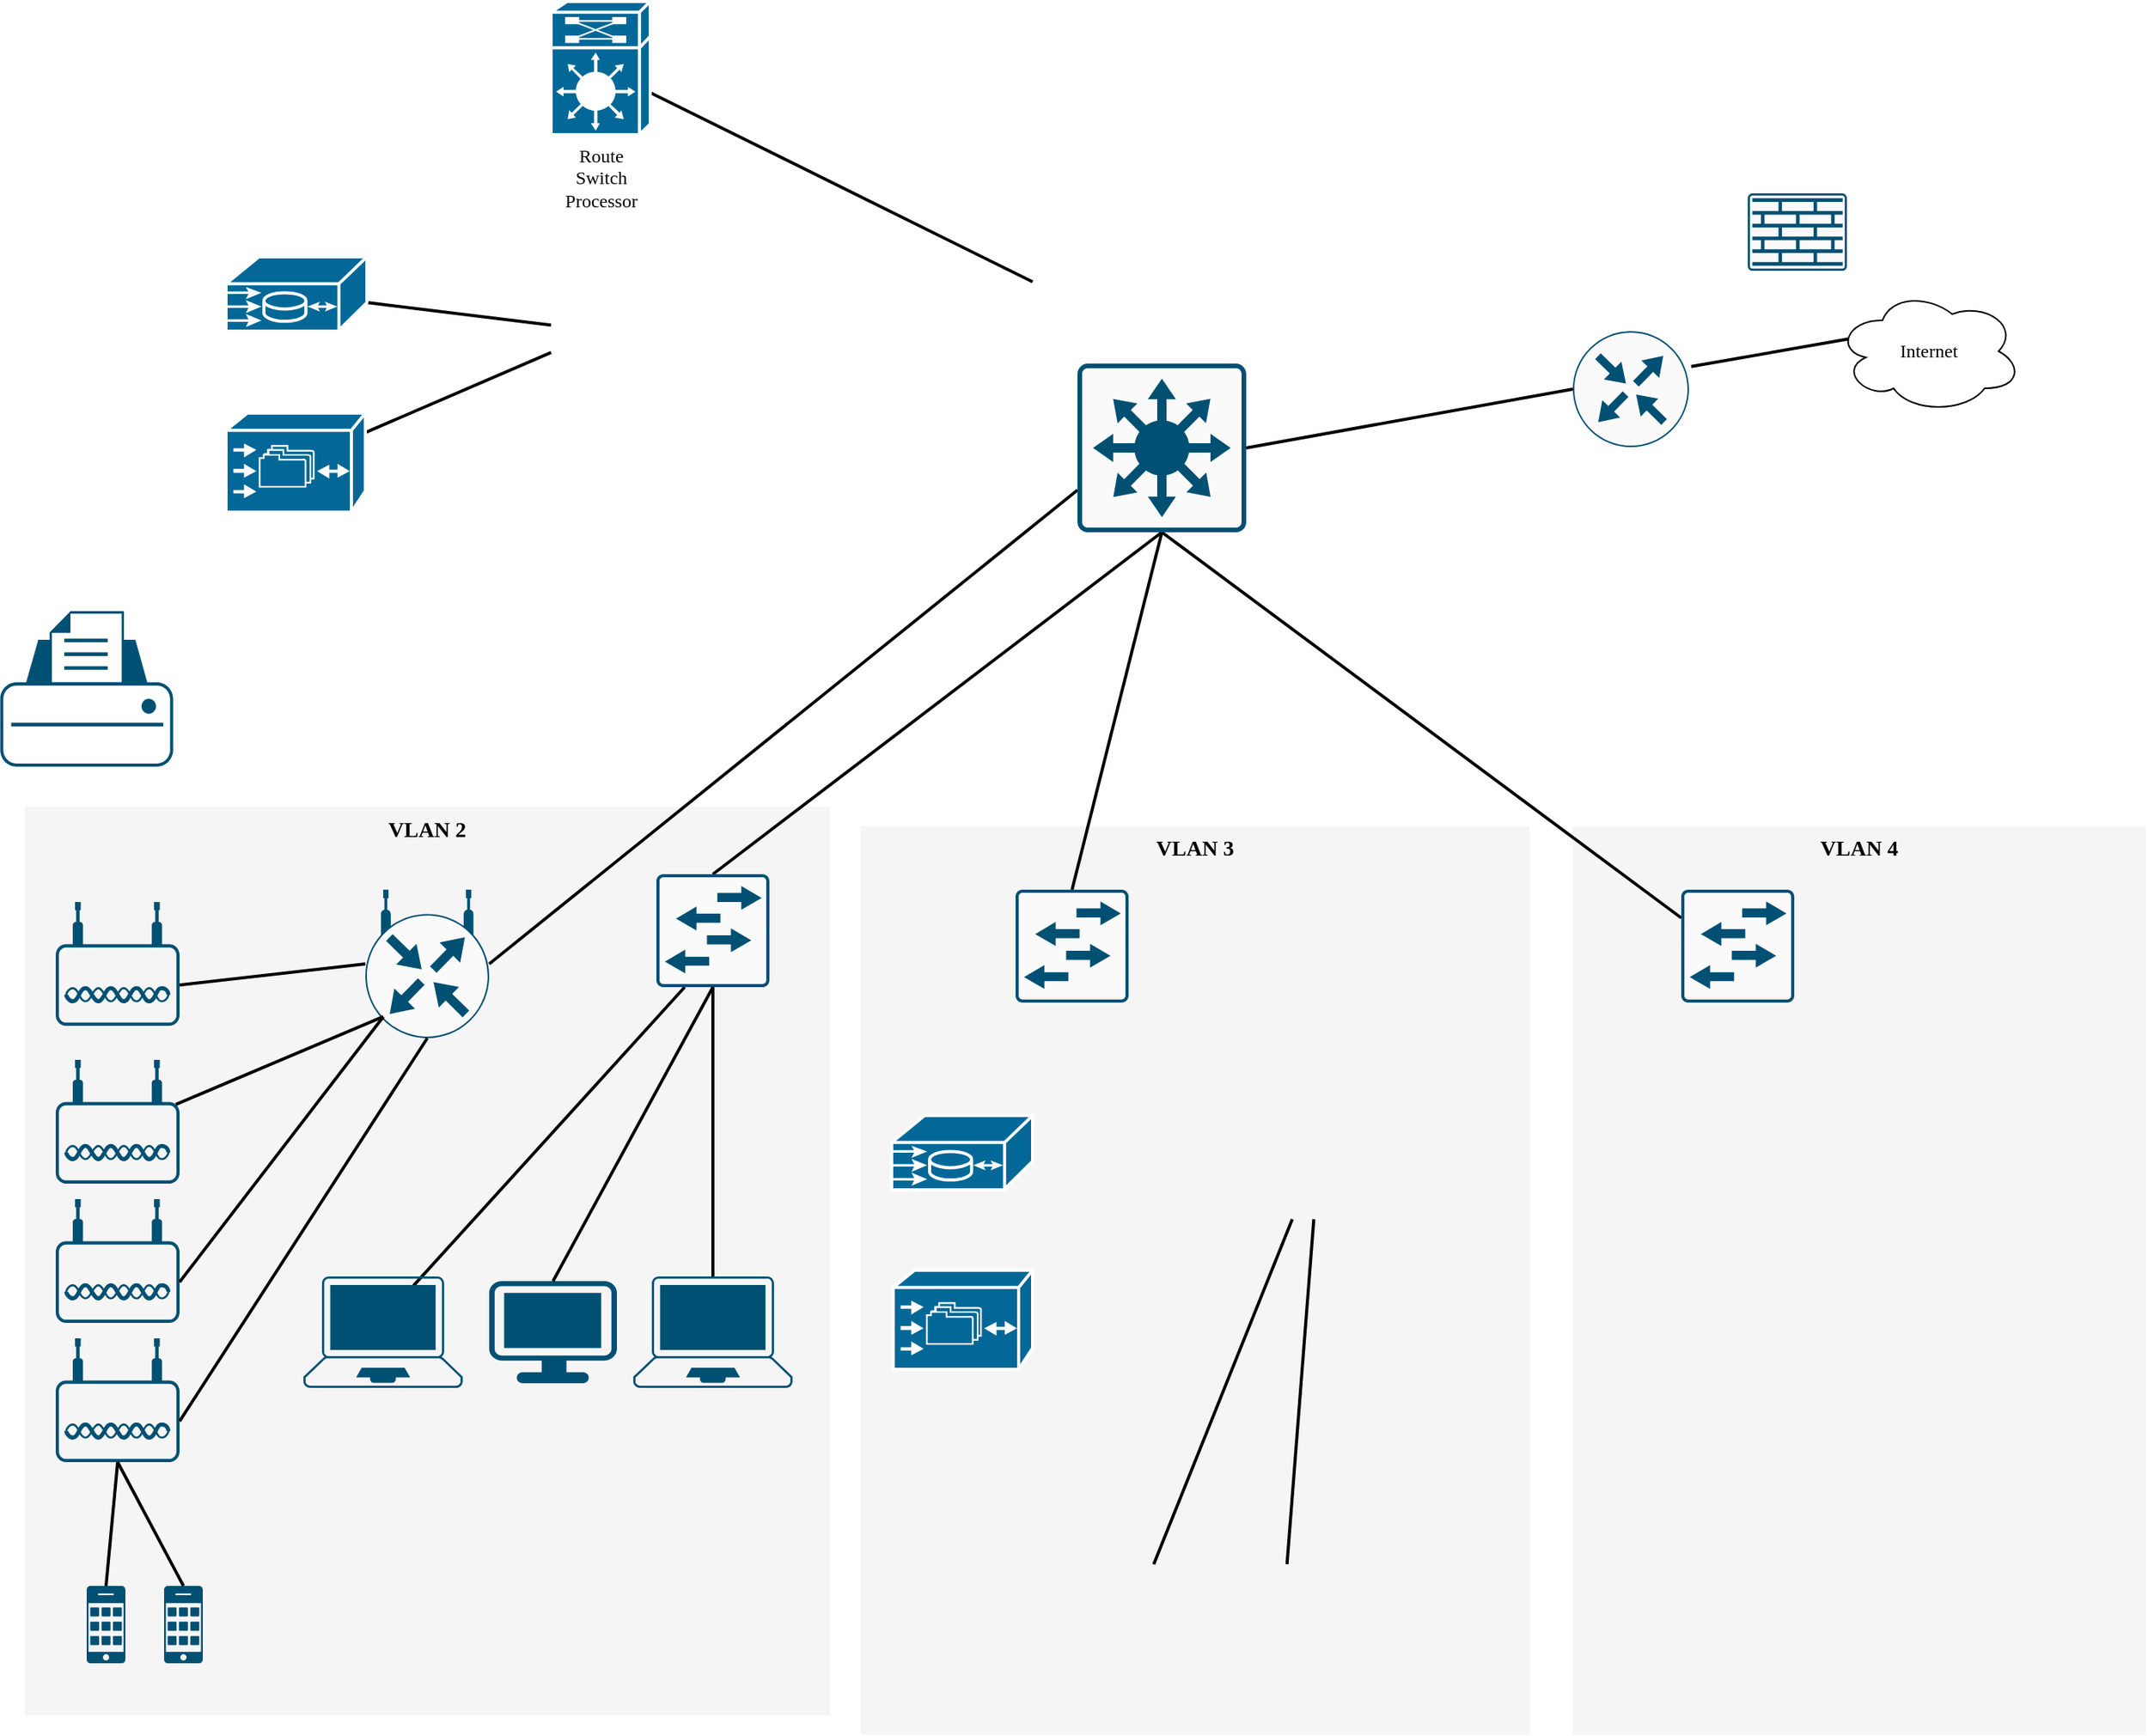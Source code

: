 <mxfile version="21.1.4" type="github">
  <diagram name="Page-1" id="c37626ed-c26b-45fb-9056-f9ebc6bb27b6">
    <mxGraphModel dx="1865" dy="858" grid="1" gridSize="10" guides="1" tooltips="1" connect="1" arrows="1" fold="1" page="1" pageScale="1" pageWidth="1100" pageHeight="850" background="none" math="0" shadow="0">
      <root>
        <mxCell id="0" />
        <mxCell id="1" parent="0" />
        <mxCell id="1c7a67bf8fd3230f-82" value="VLAN 4" style="whiteSpace=wrap;html=1;rounded=0;shadow=0;comic=0;strokeWidth=1;fontFamily=Verdana;fontSize=14;fillColor=#f5f5f5;strokeColor=none;fontStyle=1;verticalAlign=top;" parent="1" vertex="1">
          <mxGeometry x="1370" y="839" width="370" height="587" as="geometry" />
        </mxCell>
        <mxCell id="1c7a67bf8fd3230f-81" value="VLAN 3" style="whiteSpace=wrap;html=1;rounded=0;shadow=0;comic=0;strokeWidth=1;fontFamily=Verdana;fontSize=14;fillColor=#f5f5f5;strokeColor=none;fontStyle=1;verticalAlign=top;" parent="1" vertex="1">
          <mxGeometry x="910" y="839.0" width="432" height="587" as="geometry" />
        </mxCell>
        <mxCell id="1c7a67bf8fd3230f-80" value="VLAN 2" style="whiteSpace=wrap;html=1;rounded=0;shadow=0;comic=0;strokeWidth=1;fontFamily=Verdana;fontSize=14;fillColor=#f5f5f5;strokeColor=none;fontStyle=1;verticalAlign=top;" parent="1" vertex="1">
          <mxGeometry x="370" y="826.5" width="520" height="587" as="geometry" />
        </mxCell>
        <mxCell id="1c7a67bf8fd3230f-37" style="edgeStyle=none;html=1;labelBackgroundColor=none;startFill=0;endArrow=none;endFill=0;strokeWidth=2;fontFamily=Verdana;fontSize=12;" parent="1" source="1c7a67bf8fd3230f-1" edge="1">
          <mxGeometry relative="1" as="geometry">
            <mxPoint x="1021" y="487.154" as="targetPoint" />
          </mxGeometry>
        </mxCell>
        <mxCell id="1c7a67bf8fd3230f-1" value="Route&lt;div&gt;Switch&lt;/div&gt;&lt;div&gt;Processor&lt;/div&gt;" style="shape=mxgraph.cisco.misc.route_switch_processor;html=1;dashed=0;fillColor=#036897;strokeColor=#ffffff;strokeWidth=2;verticalLabelPosition=bottom;verticalAlign=top;rounded=0;shadow=0;comic=0;fontFamily=Verdana;fontSize=12;" parent="1" vertex="1">
          <mxGeometry x="710" y="306" width="64" height="86" as="geometry" />
        </mxCell>
        <mxCell id="1c7a67bf8fd3230f-39" style="edgeStyle=none;html=1;labelBackgroundColor=none;startFill=0;endArrow=none;endFill=0;strokeWidth=2;fontFamily=Verdana;fontSize=12;exitX=0;exitY=0.5;exitDx=0;exitDy=0;exitPerimeter=0;entryX=0.5;entryY=0;entryDx=0;entryDy=0;entryPerimeter=0;" parent="1" source="DP6542mGB5KoRigt7Mso-3" target="DP6542mGB5KoRigt7Mso-15" edge="1">
          <mxGeometry relative="1" as="geometry">
            <mxPoint x="1289.299" y="440" as="sourcePoint" />
            <mxPoint x="1254" y="612" as="targetPoint" />
          </mxGeometry>
        </mxCell>
        <mxCell id="1c7a67bf8fd3230f-41" style="edgeStyle=none;html=1;labelBackgroundColor=none;startFill=0;endArrow=none;endFill=0;strokeWidth=2;fontFamily=Verdana;fontSize=12;entryX=1;entryY=0.5;entryDx=0;entryDy=0;entryPerimeter=0;exitX=0.5;exitY=0;exitDx=0;exitDy=0;exitPerimeter=0;" parent="1" source="DP6542mGB5KoRigt7Mso-16" target="DP6542mGB5KoRigt7Mso-15" edge="1">
          <mxGeometry relative="1" as="geometry">
            <mxPoint x="791.5" y="849.0" as="sourcePoint" />
            <mxPoint x="1214" y="652" as="targetPoint" />
          </mxGeometry>
        </mxCell>
        <mxCell id="1c7a67bf8fd3230f-45" style="edgeStyle=none;html=1;labelBackgroundColor=none;startFill=0;endArrow=none;endFill=0;strokeWidth=2;fontFamily=Verdana;fontSize=12;entryX=1;entryY=0.5;entryDx=0;entryDy=0;entryPerimeter=0;exitX=0.75;exitY=1;exitDx=0;exitDy=0;exitPerimeter=0;" parent="1" source="DP6542mGB5KoRigt7Mso-15" target="DP6542mGB5KoRigt7Mso-12" edge="1">
          <mxGeometry relative="1" as="geometry">
            <mxPoint x="1021" y="504.646" as="sourcePoint" />
            <mxPoint x="774.0" y="517.354" as="targetPoint" />
          </mxGeometry>
        </mxCell>
        <mxCell id="1c7a67bf8fd3230f-50" style="edgeStyle=none;html=1;labelBackgroundColor=none;startFill=0;endArrow=none;endFill=0;strokeWidth=2;fontFamily=Verdana;fontSize=12;exitX=1;exitY=0.5;exitDx=0;exitDy=0;exitPerimeter=0;entryX=0.5;entryY=0;entryDx=0;entryDy=0;entryPerimeter=0;" parent="1" source="DP6542mGB5KoRigt7Mso-15" target="DP6542mGB5KoRigt7Mso-18" edge="1">
          <mxGeometry relative="1" as="geometry">
            <mxPoint x="1214" y="652" as="sourcePoint" />
            <mxPoint x="1192" y="870" as="targetPoint" />
          </mxGeometry>
        </mxCell>
        <mxCell id="1c7a67bf8fd3230f-64" style="edgeStyle=none;html=1;labelBackgroundColor=none;startFill=0;endArrow=none;endFill=0;strokeWidth=2;fontFamily=Verdana;fontSize=12;" parent="1" target="1c7a67bf8fd3230f-9" edge="1">
          <mxGeometry relative="1" as="geometry">
            <mxPoint x="710" y="515.092" as="sourcePoint" />
          </mxGeometry>
        </mxCell>
        <mxCell id="1c7a67bf8fd3230f-65" style="edgeStyle=none;html=1;labelBackgroundColor=none;startFill=0;endArrow=none;endFill=0;strokeWidth=2;fontFamily=Verdana;fontSize=12;" parent="1" target="1c7a67bf8fd3230f-8" edge="1">
          <mxGeometry relative="1" as="geometry">
            <mxPoint x="710" y="532.807" as="sourcePoint" />
          </mxGeometry>
        </mxCell>
        <mxCell id="1c7a67bf8fd3230f-8" value="" style="shape=mxgraph.cisco.storage.cisco_file_engine;html=1;dashed=0;fillColor=#036897;strokeColor=#ffffff;strokeWidth=2;verticalLabelPosition=bottom;verticalAlign=top;rounded=0;shadow=0;comic=0;fontFamily=Verdana;fontSize=12;" parent="1" vertex="1">
          <mxGeometry x="500" y="572" width="90" height="64" as="geometry" />
        </mxCell>
        <mxCell id="1c7a67bf8fd3230f-9" value="" style="shape=mxgraph.cisco.misc.me1100;html=1;dashed=0;fillColor=#036897;strokeColor=#ffffff;strokeWidth=2;verticalLabelPosition=bottom;verticalAlign=top;rounded=0;shadow=0;comic=0;fontFamily=Verdana;fontSize=12;" parent="1" vertex="1">
          <mxGeometry x="500" y="471" width="91" height="48" as="geometry" />
        </mxCell>
        <mxCell id="1c7a67bf8fd3230f-15" value="Internet" style="ellipse;shape=cloud;whiteSpace=wrap;html=1;rounded=0;shadow=0;comic=0;strokeWidth=1;fontFamily=Verdana;fontSize=12;" parent="1" vertex="1">
          <mxGeometry x="1540" y="492" width="120" height="80" as="geometry" />
        </mxCell>
        <mxCell id="1c7a67bf8fd3230f-68" style="edgeStyle=none;html=1;labelBackgroundColor=none;startFill=0;endArrow=none;endFill=0;strokeWidth=2;fontFamily=Verdana;fontSize=12;exitX=0.25;exitY=1;exitDx=0;exitDy=0;exitPerimeter=0;entryX=0.687;entryY=0.09;entryDx=0;entryDy=0;entryPerimeter=0;" parent="1" source="DP6542mGB5KoRigt7Mso-16" target="DP6542mGB5KoRigt7Mso-20" edge="1">
          <mxGeometry relative="1" as="geometry">
            <mxPoint x="764" y="1055.026" as="sourcePoint" />
          </mxGeometry>
        </mxCell>
        <mxCell id="1c7a67bf8fd3230f-22" value="" style="shape=mxgraph.cisco.misc.me1100;html=1;dashed=0;fillColor=#036897;strokeColor=#ffffff;strokeWidth=2;verticalLabelPosition=bottom;verticalAlign=top;rounded=0;shadow=0;comic=0;fontFamily=Verdana;fontSize=12;" parent="1" vertex="1">
          <mxGeometry x="930" y="1026" width="91" height="48" as="geometry" />
        </mxCell>
        <mxCell id="1c7a67bf8fd3230f-23" value="" style="shape=mxgraph.cisco.storage.cisco_file_engine;html=1;dashed=0;fillColor=#036897;strokeColor=#ffffff;strokeWidth=2;verticalLabelPosition=bottom;verticalAlign=top;rounded=0;shadow=0;comic=0;fontFamily=Verdana;fontSize=12;" parent="1" vertex="1">
          <mxGeometry x="931" y="1126" width="90" height="64" as="geometry" />
        </mxCell>
        <mxCell id="1c7a67bf8fd3230f-76" style="edgeStyle=none;html=1;labelBackgroundColor=none;startFill=0;endArrow=none;endFill=0;strokeWidth=2;fontFamily=Verdana;fontSize=12;" parent="1" edge="1">
          <mxGeometry relative="1" as="geometry">
            <mxPoint x="1202.66" y="1093" as="sourcePoint" />
            <mxPoint x="1185.34" y="1316" as="targetPoint" />
          </mxGeometry>
        </mxCell>
        <mxCell id="1c7a67bf8fd3230f-77" style="edgeStyle=none;html=1;labelBackgroundColor=none;startFill=0;endArrow=none;endFill=0;strokeWidth=2;fontFamily=Verdana;fontSize=12;" parent="1" edge="1">
          <mxGeometry relative="1" as="geometry">
            <mxPoint x="1188.744" y="1093" as="sourcePoint" />
            <mxPoint x="1099.256" y="1316" as="targetPoint" />
          </mxGeometry>
        </mxCell>
        <mxCell id="1c7a67bf8fd3230f-52" style="edgeStyle=none;html=1;labelBackgroundColor=none;startFill=0;endArrow=none;endFill=0;strokeWidth=2;fontFamily=Verdana;fontSize=12;exitX=1.019;exitY=0.305;exitDx=0;exitDy=0;exitPerimeter=0;entryX=0.07;entryY=0.4;entryDx=0;entryDy=0;entryPerimeter=0;" parent="1" source="DP6542mGB5KoRigt7Mso-3" target="1c7a67bf8fd3230f-15" edge="1">
          <mxGeometry relative="1" as="geometry">
            <mxPoint x="1429" y="500" as="sourcePoint" />
          </mxGeometry>
        </mxCell>
        <mxCell id="DP6542mGB5KoRigt7Mso-3" value="" style="sketch=0;points=[[0.5,0,0],[1,0.5,0],[0.5,1,0],[0,0.5,0],[0.145,0.145,0],[0.856,0.145,0],[0.855,0.856,0],[0.145,0.855,0]];verticalLabelPosition=bottom;html=1;verticalAlign=top;aspect=fixed;align=center;pointerEvents=1;shape=mxgraph.cisco19.rect;prIcon=router;fillColor=#FAFAFA;strokeColor=#005073;" vertex="1" parent="1">
          <mxGeometry x="1370" y="519" width="75" height="75" as="geometry" />
        </mxCell>
        <mxCell id="DP6542mGB5KoRigt7Mso-11" style="edgeStyle=none;html=1;labelBackgroundColor=none;startFill=0;endArrow=none;endFill=0;strokeWidth=2;fontFamily=Verdana;fontSize=12;exitX=1;exitY=0.5;exitDx=0;exitDy=0;exitPerimeter=0;entryX=0;entryY=0.25;entryDx=0;entryDy=0;entryPerimeter=0;" edge="1" parent="1" source="DP6542mGB5KoRigt7Mso-15" target="DP6542mGB5KoRigt7Mso-19">
          <mxGeometry relative="1" as="geometry">
            <mxPoint x="1214" y="652" as="sourcePoint" />
            <mxPoint x="1410" y="867.905" as="targetPoint" />
          </mxGeometry>
        </mxCell>
        <mxCell id="DP6542mGB5KoRigt7Mso-12" value="" style="sketch=0;points=[[0.5,0,0],[1,0.5,0],[0.5,1,0],[0,0.5,0],[0.145,0.145,0],[0.856,0.145,0],[0.855,0.856,0],[0.145,0.855,0]];verticalLabelPosition=bottom;html=1;verticalAlign=top;aspect=fixed;align=center;pointerEvents=1;shape=mxgraph.cisco19.rect;prIcon=wireless_router;fillColor=#FAFAFA;strokeColor=#005073;" vertex="1" parent="1">
          <mxGeometry x="590" y="880" width="80" height="96" as="geometry" />
        </mxCell>
        <mxCell id="DP6542mGB5KoRigt7Mso-13" value="" style="sketch=0;points=[[0.015,0.015,0],[0.985,0.015,0],[0.985,0.985,0],[0.015,0.985,0],[0.25,0,0],[0.5,0,0],[0.75,0,0],[1,0.25,0],[1,0.5,0],[1,0.75,0],[0.75,1,0],[0.5,1,0],[0.25,1,0],[0,0.75,0],[0,0.5,0],[0,0.25,0]];verticalLabelPosition=bottom;html=1;verticalAlign=top;aspect=fixed;align=center;pointerEvents=1;shape=mxgraph.cisco19.rect;prIcon=firewall;fillColor=#FAFAFA;strokeColor=#005073;" vertex="1" parent="1">
          <mxGeometry x="1483" y="430" width="64" height="50" as="geometry" />
        </mxCell>
        <mxCell id="DP6542mGB5KoRigt7Mso-14" value="" style="points=[[0.22,0.185,0],[0.5,0,0],[0.78,0.185,0],[0.975,0.49,0],[1,0.73,0],[0.975,0.97,0],[0.5,1,0],[0.025,0.97,0],[0,0.73,0],[0.025,0.49,0]];verticalLabelPosition=bottom;sketch=0;html=1;verticalAlign=top;aspect=fixed;align=center;pointerEvents=1;shape=mxgraph.cisco19.printer;fillColor=#005073;strokeColor=none;" vertex="1" parent="1">
          <mxGeometry x="354.17" y="700" width="111.66" height="100.5" as="geometry" />
        </mxCell>
        <mxCell id="DP6542mGB5KoRigt7Mso-15" value="" style="sketch=0;points=[[0.015,0.015,0],[0.985,0.015,0],[0.985,0.985,0],[0.015,0.985,0],[0.25,0,0],[0.5,0,0],[0.75,0,0],[1,0.25,0],[1,0.5,0],[1,0.75,0],[0.75,1,0],[0.5,1,0],[0.25,1,0],[0,0.75,0],[0,0.5,0],[0,0.25,0]];verticalLabelPosition=bottom;html=1;verticalAlign=top;aspect=fixed;align=center;pointerEvents=1;shape=mxgraph.cisco19.rect;prIcon=l3_switch;fillColor=#FAFAFA;strokeColor=#005073;direction=south;" vertex="1" parent="1">
          <mxGeometry x="1050" y="540" width="109" height="109" as="geometry" />
        </mxCell>
        <mxCell id="DP6542mGB5KoRigt7Mso-16" value="" style="sketch=0;points=[[0.015,0.015,0],[0.985,0.015,0],[0.985,0.985,0],[0.015,0.985,0],[0.25,0,0],[0.5,0,0],[0.75,0,0],[1,0.25,0],[1,0.5,0],[1,0.75,0],[0.75,1,0],[0.5,1,0],[0.25,1,0],[0,0.75,0],[0,0.5,0],[0,0.25,0]];verticalLabelPosition=bottom;html=1;verticalAlign=top;aspect=fixed;align=center;pointerEvents=1;shape=mxgraph.cisco19.rect;prIcon=l2_switch;fillColor=#FAFAFA;strokeColor=#005073;" vertex="1" parent="1">
          <mxGeometry x="778" y="870" width="73" height="73" as="geometry" />
        </mxCell>
        <mxCell id="DP6542mGB5KoRigt7Mso-18" value="" style="sketch=0;points=[[0.015,0.015,0],[0.985,0.015,0],[0.985,0.985,0],[0.015,0.985,0],[0.25,0,0],[0.5,0,0],[0.75,0,0],[1,0.25,0],[1,0.5,0],[1,0.75,0],[0.75,1,0],[0.5,1,0],[0.25,1,0],[0,0.75,0],[0,0.5,0],[0,0.25,0]];verticalLabelPosition=bottom;html=1;verticalAlign=top;aspect=fixed;align=center;pointerEvents=1;shape=mxgraph.cisco19.rect;prIcon=l2_switch;fillColor=#FAFAFA;strokeColor=#005073;" vertex="1" parent="1">
          <mxGeometry x="1010" y="880" width="73" height="73" as="geometry" />
        </mxCell>
        <mxCell id="DP6542mGB5KoRigt7Mso-19" value="" style="sketch=0;points=[[0.015,0.015,0],[0.985,0.015,0],[0.985,0.985,0],[0.015,0.985,0],[0.25,0,0],[0.5,0,0],[0.75,0,0],[1,0.25,0],[1,0.5,0],[1,0.75,0],[0.75,1,0],[0.5,1,0],[0.25,1,0],[0,0.75,0],[0,0.5,0],[0,0.25,0]];verticalLabelPosition=bottom;html=1;verticalAlign=top;aspect=fixed;align=center;pointerEvents=1;shape=mxgraph.cisco19.rect;prIcon=l2_switch;fillColor=#FAFAFA;strokeColor=#005073;" vertex="1" parent="1">
          <mxGeometry x="1440" y="880" width="73" height="73" as="geometry" />
        </mxCell>
        <mxCell id="DP6542mGB5KoRigt7Mso-20" value="" style="points=[[0.13,0.02,0],[0.5,0,0],[0.87,0.02,0],[0.885,0.4,0],[0.985,0.985,0],[0.5,1,0],[0.015,0.985,0],[0.115,0.4,0]];verticalLabelPosition=bottom;sketch=0;html=1;verticalAlign=top;aspect=fixed;align=center;pointerEvents=1;shape=mxgraph.cisco19.laptop;fillColor=#005073;strokeColor=none;" vertex="1" parent="1">
          <mxGeometry x="550" y="1130" width="102.86" height="72" as="geometry" />
        </mxCell>
        <mxCell id="DP6542mGB5KoRigt7Mso-22" value="" style="points=[[0.03,0.03,0],[0.5,0,0],[0.97,0.03,0],[1,0.4,0],[0.97,0.745,0],[0.5,1,0],[0.03,0.745,0],[0,0.4,0]];verticalLabelPosition=bottom;sketch=0;html=1;verticalAlign=top;aspect=fixed;align=center;pointerEvents=1;shape=mxgraph.cisco19.workstation;fillColor=#005073;strokeColor=none;" vertex="1" parent="1">
          <mxGeometry x="670" y="1133" width="82.5" height="66" as="geometry" />
        </mxCell>
        <mxCell id="DP6542mGB5KoRigt7Mso-24" style="edgeStyle=none;html=1;labelBackgroundColor=none;startFill=0;endArrow=none;endFill=0;strokeWidth=2;fontFamily=Verdana;fontSize=12;exitX=0.5;exitY=1;exitDx=0;exitDy=0;exitPerimeter=0;entryX=0.5;entryY=0;entryDx=0;entryDy=0;entryPerimeter=0;" edge="1" parent="1" source="DP6542mGB5KoRigt7Mso-16" target="DP6542mGB5KoRigt7Mso-22">
          <mxGeometry relative="1" as="geometry">
            <mxPoint x="806" y="953" as="sourcePoint" />
            <mxPoint x="611" y="1260" as="targetPoint" />
          </mxGeometry>
        </mxCell>
        <mxCell id="DP6542mGB5KoRigt7Mso-25" value="" style="points=[[0.03,0.36,0],[0.18,0,0],[0.5,0.34,0],[0.82,0,0],[0.97,0.36,0],[1,0.67,0],[0.975,0.975,0],[0.5,1,0],[0.025,0.975,0],[0,0.67,0]];verticalLabelPosition=bottom;sketch=0;html=1;verticalAlign=top;aspect=fixed;align=center;pointerEvents=1;shape=mxgraph.cisco19.wireless_access_point;fillColor=#005073;strokeColor=none;" vertex="1" parent="1">
          <mxGeometry x="390" y="888" width="80" height="80" as="geometry" />
        </mxCell>
        <mxCell id="DP6542mGB5KoRigt7Mso-28" value="" style="points=[[0.03,0.36,0],[0.18,0,0],[0.5,0.34,0],[0.82,0,0],[0.97,0.36,0],[1,0.67,0],[0.975,0.975,0],[0.5,1,0],[0.025,0.975,0],[0,0.67,0]];verticalLabelPosition=bottom;sketch=0;html=1;verticalAlign=top;aspect=fixed;align=center;pointerEvents=1;shape=mxgraph.cisco19.wireless_access_point;fillColor=#005073;strokeColor=none;" vertex="1" parent="1">
          <mxGeometry x="390" y="990" width="80" height="80" as="geometry" />
        </mxCell>
        <mxCell id="DP6542mGB5KoRigt7Mso-29" style="edgeStyle=none;html=1;labelBackgroundColor=none;startFill=0;endArrow=none;endFill=0;strokeWidth=2;fontFamily=Verdana;fontSize=12;entryX=1;entryY=0.67;entryDx=0;entryDy=0;entryPerimeter=0;exitX=0;exitY=0.5;exitDx=0;exitDy=0;exitPerimeter=0;" edge="1" parent="1" source="DP6542mGB5KoRigt7Mso-12" target="DP6542mGB5KoRigt7Mso-25">
          <mxGeometry relative="1" as="geometry">
            <mxPoint x="720" y="542.807" as="sourcePoint" />
            <mxPoint x="600" y="595" as="targetPoint" />
          </mxGeometry>
        </mxCell>
        <mxCell id="DP6542mGB5KoRigt7Mso-30" style="edgeStyle=none;html=1;labelBackgroundColor=none;startFill=0;endArrow=none;endFill=0;strokeWidth=2;fontFamily=Verdana;fontSize=12;entryX=0.97;entryY=0.36;entryDx=0;entryDy=0;entryPerimeter=0;exitX=0.145;exitY=0.855;exitDx=0;exitDy=0;exitPerimeter=0;" edge="1" parent="1" source="DP6542mGB5KoRigt7Mso-12" target="DP6542mGB5KoRigt7Mso-28">
          <mxGeometry relative="1" as="geometry">
            <mxPoint x="730" y="552.807" as="sourcePoint" />
            <mxPoint x="610" y="605" as="targetPoint" />
          </mxGeometry>
        </mxCell>
        <mxCell id="DP6542mGB5KoRigt7Mso-31" value="" style="points=[[0.03,0.36,0],[0.18,0,0],[0.5,0.34,0],[0.82,0,0],[0.97,0.36,0],[1,0.67,0],[0.975,0.975,0],[0.5,1,0],[0.025,0.975,0],[0,0.67,0]];verticalLabelPosition=bottom;sketch=0;html=1;verticalAlign=top;aspect=fixed;align=center;pointerEvents=1;shape=mxgraph.cisco19.wireless_access_point;fillColor=#005073;strokeColor=none;" vertex="1" parent="1">
          <mxGeometry x="390" y="1080" width="80" height="80" as="geometry" />
        </mxCell>
        <mxCell id="DP6542mGB5KoRigt7Mso-32" value="" style="points=[[0.03,0.36,0],[0.18,0,0],[0.5,0.34,0],[0.82,0,0],[0.97,0.36,0],[1,0.67,0],[0.975,0.975,0],[0.5,1,0],[0.025,0.975,0],[0,0.67,0]];verticalLabelPosition=bottom;sketch=0;html=1;verticalAlign=top;aspect=fixed;align=center;pointerEvents=1;shape=mxgraph.cisco19.wireless_access_point;fillColor=#005073;strokeColor=none;" vertex="1" parent="1">
          <mxGeometry x="390" y="1170" width="80" height="80" as="geometry" />
        </mxCell>
        <mxCell id="DP6542mGB5KoRigt7Mso-33" style="edgeStyle=none;html=1;labelBackgroundColor=none;startFill=0;endArrow=none;endFill=0;strokeWidth=2;fontFamily=Verdana;fontSize=12;entryX=1;entryY=0.67;entryDx=0;entryDy=0;entryPerimeter=0;exitX=0.145;exitY=0.855;exitDx=0;exitDy=0;exitPerimeter=0;" edge="1" parent="1" source="DP6542mGB5KoRigt7Mso-12" target="DP6542mGB5KoRigt7Mso-31">
          <mxGeometry relative="1" as="geometry">
            <mxPoint x="612" y="972" as="sourcePoint" />
            <mxPoint x="478" y="1029" as="targetPoint" />
          </mxGeometry>
        </mxCell>
        <mxCell id="DP6542mGB5KoRigt7Mso-34" style="edgeStyle=none;html=1;labelBackgroundColor=none;startFill=0;endArrow=none;endFill=0;strokeWidth=2;fontFamily=Verdana;fontSize=12;entryX=1;entryY=0.67;entryDx=0;entryDy=0;entryPerimeter=0;exitX=0.5;exitY=1;exitDx=0;exitDy=0;exitPerimeter=0;" edge="1" parent="1" source="DP6542mGB5KoRigt7Mso-12" target="DP6542mGB5KoRigt7Mso-32">
          <mxGeometry relative="1" as="geometry">
            <mxPoint x="630" y="970" as="sourcePoint" />
            <mxPoint x="480" y="1144" as="targetPoint" />
          </mxGeometry>
        </mxCell>
        <mxCell id="DP6542mGB5KoRigt7Mso-35" value="" style="points=[[0.13,0.02,0],[0.5,0,0],[0.87,0.02,0],[0.885,0.4,0],[0.985,0.985,0],[0.5,1,0],[0.015,0.985,0],[0.115,0.4,0]];verticalLabelPosition=bottom;sketch=0;html=1;verticalAlign=top;aspect=fixed;align=center;pointerEvents=1;shape=mxgraph.cisco19.laptop;fillColor=#005073;strokeColor=none;" vertex="1" parent="1">
          <mxGeometry x="763.07" y="1130" width="102.86" height="72" as="geometry" />
        </mxCell>
        <mxCell id="DP6542mGB5KoRigt7Mso-36" value="" style="sketch=0;points=[[0.015,0.015,0],[0.985,0.015,0],[0.985,0.985,0],[0.015,0.985,0],[0.25,0,0],[0.5,0,0],[0.75,0,0],[1,0.25,0],[1,0.5,0],[1,0.75,0],[0.75,1,0],[0.5,1,0],[0.25,1,0],[0,0.75,0],[0,0.5,0],[0,0.25,0]];verticalLabelPosition=bottom;html=1;verticalAlign=top;aspect=fixed;align=center;pointerEvents=1;shape=mxgraph.cisco19.cell_phone;fillColor=#005073;strokeColor=none;" vertex="1" parent="1">
          <mxGeometry x="410" y="1330" width="25" height="50" as="geometry" />
        </mxCell>
        <mxCell id="DP6542mGB5KoRigt7Mso-37" style="edgeStyle=none;html=1;labelBackgroundColor=none;startFill=0;endArrow=none;endFill=0;strokeWidth=2;fontFamily=Verdana;fontSize=12;exitX=0.5;exitY=1;exitDx=0;exitDy=0;exitPerimeter=0;entryX=0.5;entryY=0;entryDx=0;entryDy=0;entryPerimeter=0;" edge="1" parent="1" source="DP6542mGB5KoRigt7Mso-32" target="DP6542mGB5KoRigt7Mso-36">
          <mxGeometry relative="1" as="geometry">
            <mxPoint x="806" y="953" as="sourcePoint" />
            <mxPoint x="631" y="1146" as="targetPoint" />
          </mxGeometry>
        </mxCell>
        <mxCell id="DP6542mGB5KoRigt7Mso-38" value="" style="sketch=0;points=[[0.015,0.015,0],[0.985,0.015,0],[0.985,0.985,0],[0.015,0.985,0],[0.25,0,0],[0.5,0,0],[0.75,0,0],[1,0.25,0],[1,0.5,0],[1,0.75,0],[0.75,1,0],[0.5,1,0],[0.25,1,0],[0,0.75,0],[0,0.5,0],[0,0.25,0]];verticalLabelPosition=bottom;html=1;verticalAlign=top;aspect=fixed;align=center;pointerEvents=1;shape=mxgraph.cisco19.cell_phone;fillColor=#005073;strokeColor=none;" vertex="1" parent="1">
          <mxGeometry x="460" y="1330" width="25" height="50" as="geometry" />
        </mxCell>
        <mxCell id="DP6542mGB5KoRigt7Mso-40" style="edgeStyle=none;html=1;labelBackgroundColor=none;startFill=0;endArrow=none;endFill=0;strokeWidth=2;fontFamily=Verdana;fontSize=12;exitX=0.5;exitY=1;exitDx=0;exitDy=0;exitPerimeter=0;entryX=0.5;entryY=0;entryDx=0;entryDy=0;entryPerimeter=0;" edge="1" parent="1" source="DP6542mGB5KoRigt7Mso-32" target="DP6542mGB5KoRigt7Mso-38">
          <mxGeometry relative="1" as="geometry">
            <mxPoint x="440" y="1260" as="sourcePoint" />
            <mxPoint x="433" y="1340" as="targetPoint" />
          </mxGeometry>
        </mxCell>
        <mxCell id="DP6542mGB5KoRigt7Mso-41" style="edgeStyle=none;html=1;labelBackgroundColor=none;startFill=0;endArrow=none;endFill=0;strokeWidth=2;fontFamily=Verdana;fontSize=12;exitX=0.5;exitY=1;exitDx=0;exitDy=0;exitPerimeter=0;entryX=0.5;entryY=0;entryDx=0;entryDy=0;entryPerimeter=0;" edge="1" parent="1" source="DP6542mGB5KoRigt7Mso-16" target="DP6542mGB5KoRigt7Mso-35">
          <mxGeometry relative="1" as="geometry">
            <mxPoint x="825" y="953" as="sourcePoint" />
            <mxPoint x="721" y="1143" as="targetPoint" />
          </mxGeometry>
        </mxCell>
      </root>
    </mxGraphModel>
  </diagram>
</mxfile>
